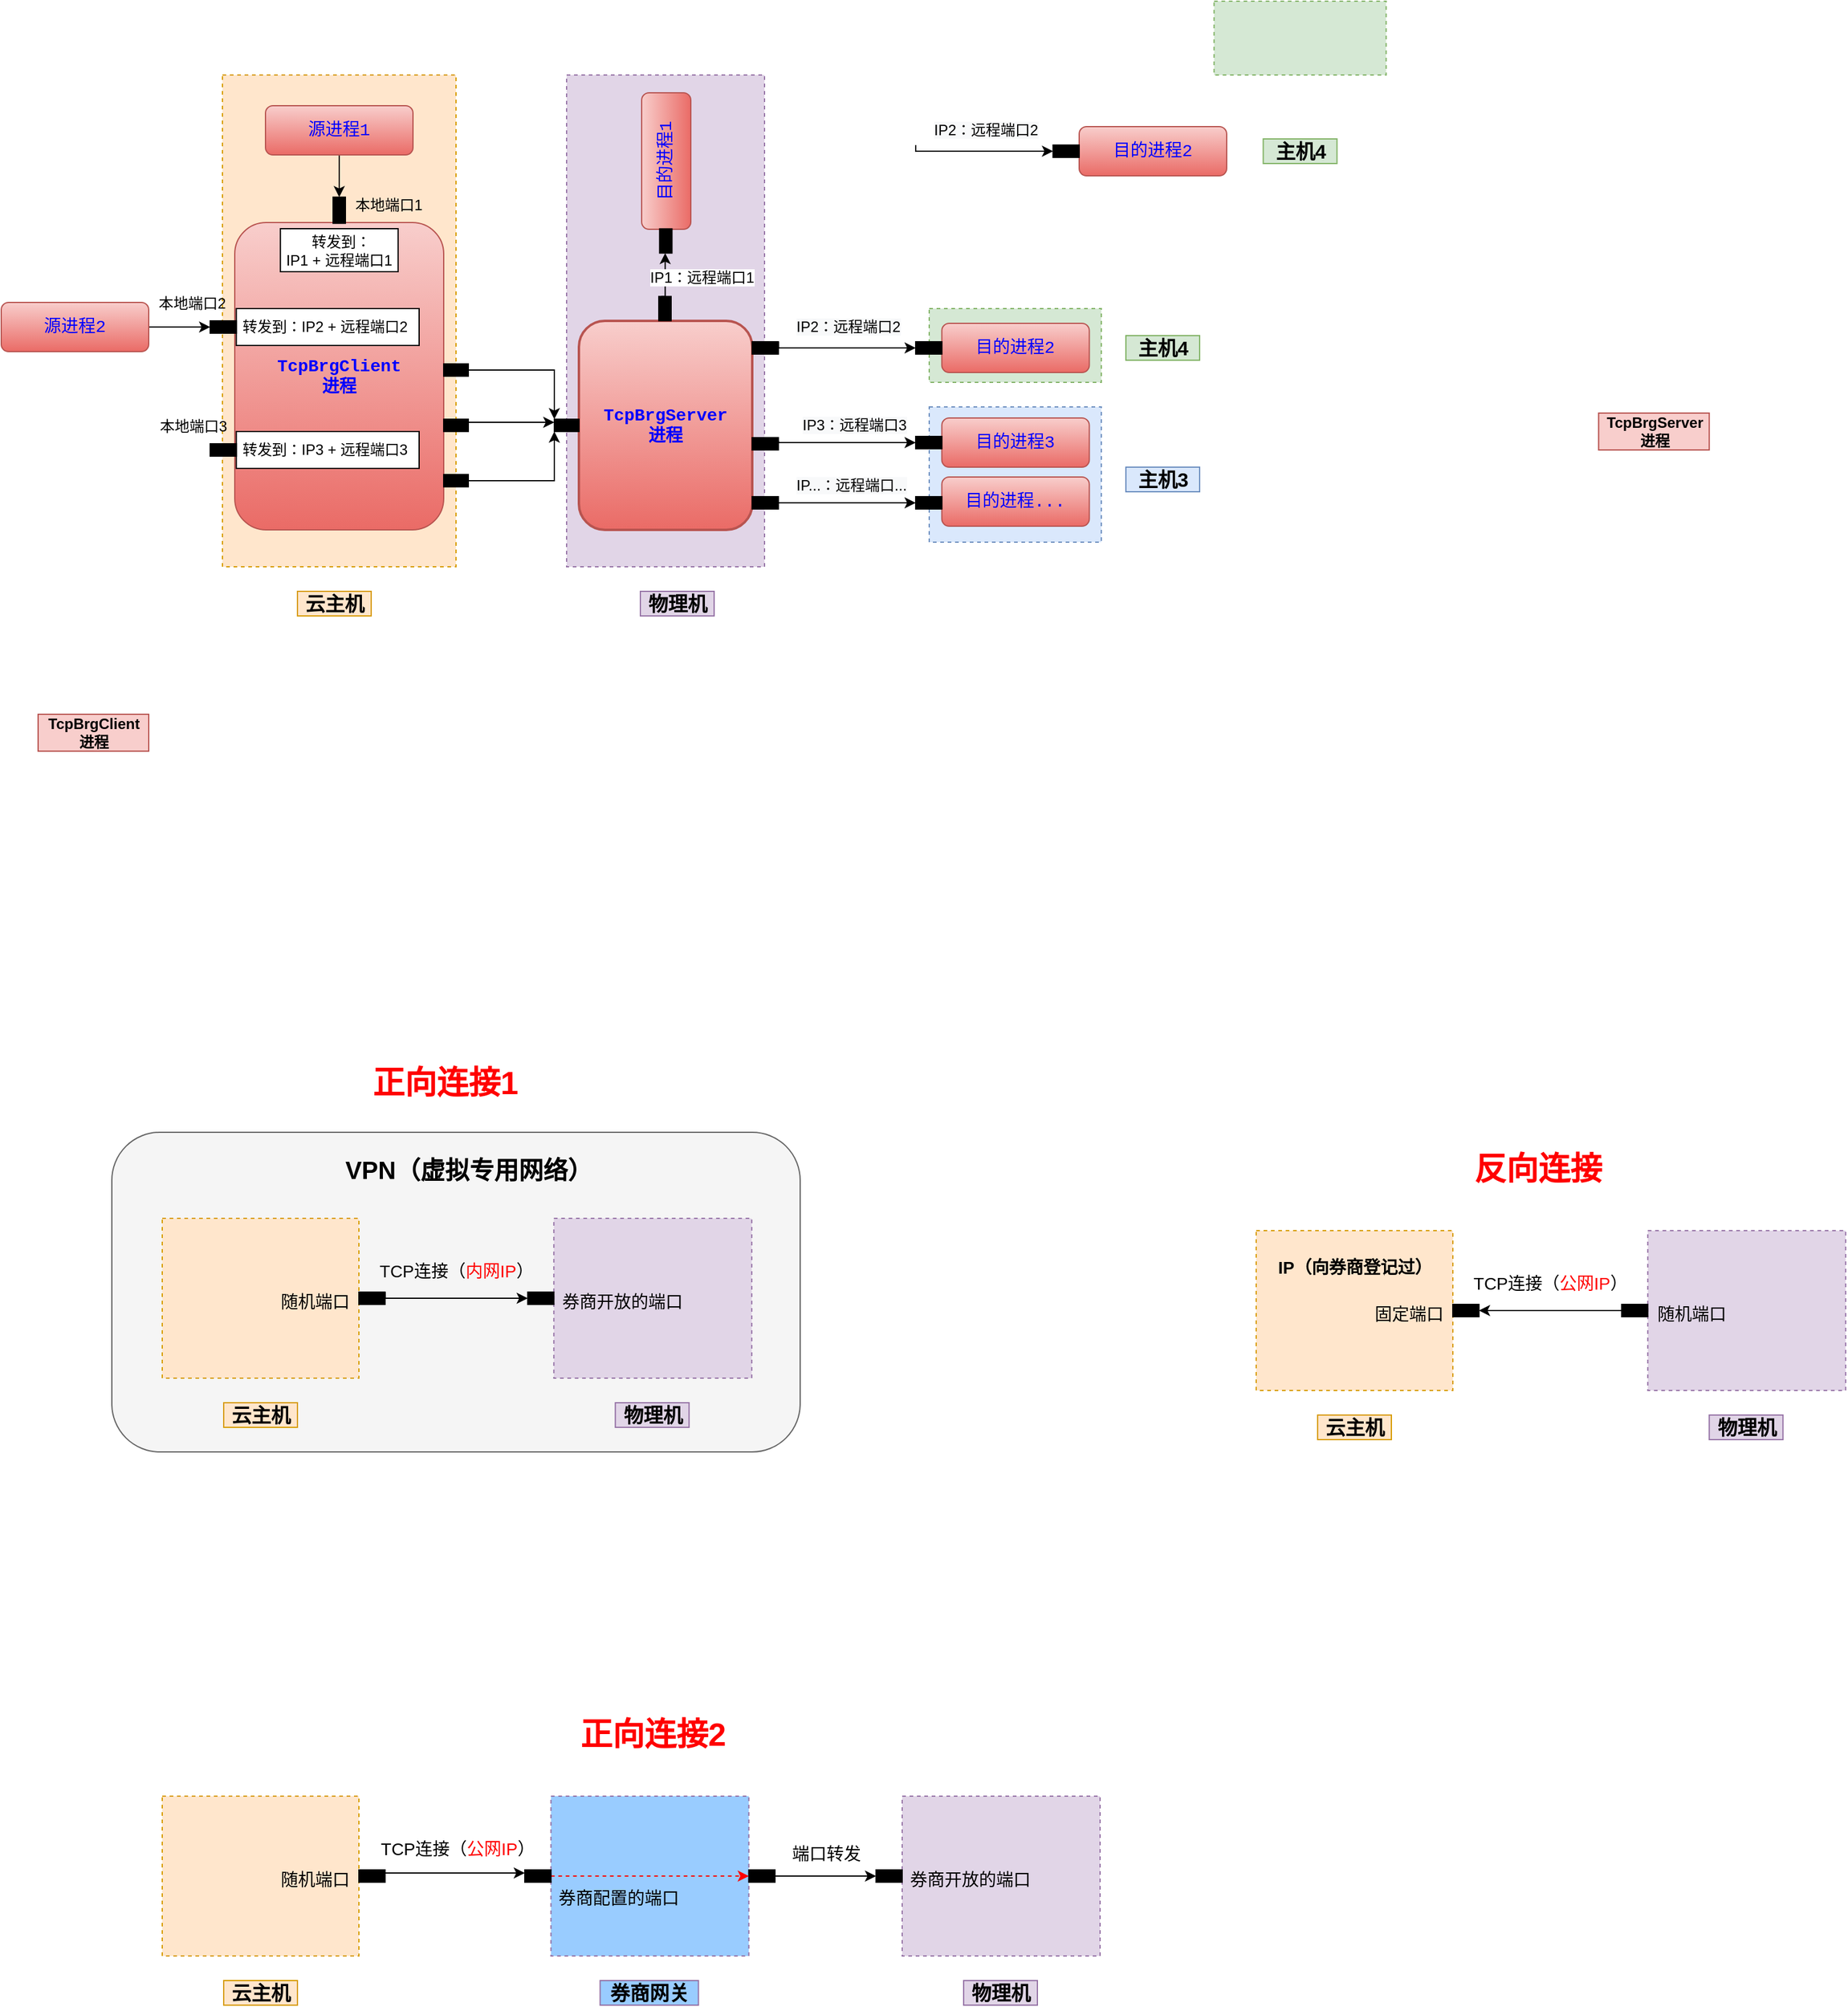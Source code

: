 <mxfile version="17.4.1" type="github">
  <diagram id="ZvBWjjgQ0p8d6c_FjP97" name="Page-1">
    <mxGraphModel dx="2062" dy="1132" grid="1" gridSize="10" guides="1" tooltips="1" connect="1" arrows="1" fold="1" page="1" pageScale="1" pageWidth="100000" pageHeight="200000" math="0" shadow="0">
      <root>
        <mxCell id="0" />
        <mxCell id="1" parent="0" />
        <mxCell id="T0Rulth9kIuPlHk8iEL6-58" value="" style="rounded=1;whiteSpace=wrap;html=1;fillColor=#f5f5f5;fontColor=#333333;strokeColor=#666666;" vertex="1" parent="1">
          <mxGeometry x="300" y="1090" width="560" height="260" as="geometry" />
        </mxCell>
        <mxCell id="Z9xgoCtB_bgihMzi4D6J-79" value="" style="rounded=0;whiteSpace=wrap;html=1;fillColor=#dae8fc;dashed=1;strokeColor=#6c8ebf;" parent="1" vertex="1">
          <mxGeometry x="965" y="500" width="140" height="110" as="geometry" />
        </mxCell>
        <mxCell id="Z9xgoCtB_bgihMzi4D6J-81" value="" style="rounded=0;whiteSpace=wrap;html=1;fillColor=#d5e8d4;dashed=1;strokeColor=#82b366;" parent="1" vertex="1">
          <mxGeometry x="965" y="420" width="140" height="60" as="geometry" />
        </mxCell>
        <mxCell id="Z9xgoCtB_bgihMzi4D6J-59" value="" style="rounded=0;whiteSpace=wrap;html=1;fillColor=#e1d5e7;dashed=1;strokeColor=#9673a6;" parent="1" vertex="1">
          <mxGeometry x="670" y="230" width="161" height="400" as="geometry" />
        </mxCell>
        <mxCell id="Z9xgoCtB_bgihMzi4D6J-57" value="" style="rounded=0;whiteSpace=wrap;html=1;fillColor=#ffe6cc;dashed=1;strokeColor=#d79b00;" parent="1" vertex="1">
          <mxGeometry x="390" y="230" width="190" height="400" as="geometry" />
        </mxCell>
        <mxCell id="Z9xgoCtB_bgihMzi4D6J-1" value="&lt;font face=&quot;Courier New&quot; style=&quot;font-size: 14px&quot; color=&quot;#0000ff&quot;&gt;&lt;span style=&quot;font-weight: 700&quot;&gt;TcpBrgClient&lt;/span&gt;&lt;br style=&quot;font-weight: 700&quot;&gt;&lt;span style=&quot;font-weight: 700&quot;&gt;进程&lt;/span&gt;&lt;/font&gt;" style="rounded=1;whiteSpace=wrap;html=1;fillColor=#f8cecc;gradientColor=#ea6b66;strokeColor=#b85450;" parent="1" vertex="1">
          <mxGeometry x="400" y="350" width="170" height="250" as="geometry" />
        </mxCell>
        <mxCell id="Z9xgoCtB_bgihMzi4D6J-7" value="" style="group" parent="1" vertex="1" connectable="0">
          <mxGeometry x="418.63" y="355" width="114" height="35" as="geometry" />
        </mxCell>
        <mxCell id="Z9xgoCtB_bgihMzi4D6J-2" value="&amp;nbsp;转发到：&lt;br&gt;IP1 + 远程端口1" style="rounded=0;whiteSpace=wrap;html=1;align=center;" parent="Z9xgoCtB_bgihMzi4D6J-7" vertex="1">
          <mxGeometry x="18.5" width="95.75" height="35" as="geometry" />
        </mxCell>
        <mxCell id="Z9xgoCtB_bgihMzi4D6J-8" value="本地端口1" style="text;html=1;resizable=0;autosize=1;align=center;verticalAlign=middle;points=[];fillColor=none;strokeColor=none;rounded=0;" parent="1" vertex="1">
          <mxGeometry x="489.63" y="326" width="70" height="20" as="geometry" />
        </mxCell>
        <mxCell id="Z9xgoCtB_bgihMzi4D6J-10" value="" style="group" parent="1" vertex="1" connectable="0">
          <mxGeometry x="380" y="520" width="170" height="30" as="geometry" />
        </mxCell>
        <mxCell id="Z9xgoCtB_bgihMzi4D6J-11" value="&amp;nbsp;转发到：IP3 + 远程端口3" style="rounded=0;whiteSpace=wrap;html=1;align=left;" parent="Z9xgoCtB_bgihMzi4D6J-10" vertex="1">
          <mxGeometry x="21.25" width="148.75" height="30" as="geometry" />
        </mxCell>
        <mxCell id="Z9xgoCtB_bgihMzi4D6J-12" value="" style="rounded=0;whiteSpace=wrap;html=1;fillColor=#000000;" parent="Z9xgoCtB_bgihMzi4D6J-10" vertex="1">
          <mxGeometry y="10" width="21.25" height="10" as="geometry" />
        </mxCell>
        <mxCell id="Z9xgoCtB_bgihMzi4D6J-13" value="" style="group" parent="1" vertex="1" connectable="0">
          <mxGeometry x="380" y="420" width="170" height="30" as="geometry" />
        </mxCell>
        <mxCell id="Z9xgoCtB_bgihMzi4D6J-14" value="&amp;nbsp;转发到：IP2 + 远程端口2" style="rounded=0;whiteSpace=wrap;html=1;align=left;" parent="Z9xgoCtB_bgihMzi4D6J-13" vertex="1">
          <mxGeometry x="21.25" width="148.75" height="30" as="geometry" />
        </mxCell>
        <mxCell id="Z9xgoCtB_bgihMzi4D6J-15" value="" style="rounded=0;whiteSpace=wrap;html=1;fillColor=#000000;" parent="Z9xgoCtB_bgihMzi4D6J-13" vertex="1">
          <mxGeometry y="10" width="21.25" height="10" as="geometry" />
        </mxCell>
        <mxCell id="Z9xgoCtB_bgihMzi4D6J-20" value="本地端口2" style="text;html=1;resizable=0;autosize=1;align=center;verticalAlign=middle;points=[];fillColor=none;strokeColor=none;rounded=0;" parent="1" vertex="1">
          <mxGeometry x="330" y="406" width="70" height="20" as="geometry" />
        </mxCell>
        <mxCell id="Z9xgoCtB_bgihMzi4D6J-21" value="本地端口3" style="text;html=1;resizable=0;autosize=1;align=center;verticalAlign=middle;points=[];fillColor=none;strokeColor=none;rounded=0;" parent="1" vertex="1">
          <mxGeometry x="331" y="506" width="70" height="20" as="geometry" />
        </mxCell>
        <mxCell id="Z9xgoCtB_bgihMzi4D6J-23" value="&lt;font face=&quot;Courier New&quot; style=&quot;font-size: 14px&quot; color=&quot;#0000ff&quot;&gt;&lt;span style=&quot;font-weight: 700&quot;&gt;TcpBrgServer&lt;/span&gt;&lt;br style=&quot;font-weight: 700&quot;&gt;&lt;span style=&quot;font-weight: 700&quot;&gt;进程&lt;/span&gt;&lt;/font&gt;" style="rounded=1;whiteSpace=wrap;html=1;strokeWidth=2;fillColor=#f8cecc;strokeColor=#b85450;gradientColor=#ea6b66;" parent="1" vertex="1">
          <mxGeometry x="680" y="430" width="141" height="170" as="geometry" />
        </mxCell>
        <mxCell id="Z9xgoCtB_bgihMzi4D6J-31" style="edgeStyle=orthogonalEdgeStyle;rounded=0;orthogonalLoop=1;jettySize=auto;html=1;exitX=1;exitY=0.5;exitDx=0;exitDy=0;entryX=0;entryY=0;entryDx=0;entryDy=0;" parent="1" source="Z9xgoCtB_bgihMzi4D6J-24" target="Z9xgoCtB_bgihMzi4D6J-30" edge="1">
          <mxGeometry relative="1" as="geometry" />
        </mxCell>
        <mxCell id="Z9xgoCtB_bgihMzi4D6J-24" value="" style="rounded=0;whiteSpace=wrap;html=1;fillColor=#000000;" parent="1" vertex="1">
          <mxGeometry x="570" y="465" width="20" height="10" as="geometry" />
        </mxCell>
        <mxCell id="Z9xgoCtB_bgihMzi4D6J-32" style="edgeStyle=orthogonalEdgeStyle;rounded=0;orthogonalLoop=1;jettySize=auto;html=1;exitX=1;exitY=0.25;exitDx=0;exitDy=0;entryX=0;entryY=0.25;entryDx=0;entryDy=0;" parent="1" source="Z9xgoCtB_bgihMzi4D6J-25" target="Z9xgoCtB_bgihMzi4D6J-30" edge="1">
          <mxGeometry relative="1" as="geometry">
            <mxPoint x="740" y="513" as="targetPoint" />
          </mxGeometry>
        </mxCell>
        <mxCell id="Z9xgoCtB_bgihMzi4D6J-25" value="" style="rounded=0;whiteSpace=wrap;html=1;fillColor=#000000;" parent="1" vertex="1">
          <mxGeometry x="570" y="510" width="20" height="10" as="geometry" />
        </mxCell>
        <mxCell id="Z9xgoCtB_bgihMzi4D6J-33" style="edgeStyle=orthogonalEdgeStyle;rounded=0;orthogonalLoop=1;jettySize=auto;html=1;exitX=1;exitY=0.5;exitDx=0;exitDy=0;entryX=0;entryY=1;entryDx=0;entryDy=0;" parent="1" source="Z9xgoCtB_bgihMzi4D6J-26" target="Z9xgoCtB_bgihMzi4D6J-30" edge="1">
          <mxGeometry relative="1" as="geometry">
            <mxPoint x="740" y="515" as="targetPoint" />
          </mxGeometry>
        </mxCell>
        <mxCell id="Z9xgoCtB_bgihMzi4D6J-26" value="" style="rounded=0;whiteSpace=wrap;html=1;fillColor=#000000;" parent="1" vertex="1">
          <mxGeometry x="570" y="555" width="20" height="10" as="geometry" />
        </mxCell>
        <mxCell id="Z9xgoCtB_bgihMzi4D6J-30" value="" style="rounded=0;whiteSpace=wrap;html=1;fillColor=#000000;" parent="1" vertex="1">
          <mxGeometry x="660" y="510" width="20" height="10" as="geometry" />
        </mxCell>
        <mxCell id="T0Rulth9kIuPlHk8iEL6-112" style="edgeStyle=orthogonalEdgeStyle;rounded=0;orthogonalLoop=1;jettySize=auto;html=1;exitX=1;exitY=0.5;exitDx=0;exitDy=0;entryX=0;entryY=0.5;entryDx=0;entryDy=0;fontFamily=Courier New;fontSize=14;fontColor=#0000FF;strokeColor=#000000;" edge="1" parent="1" source="Z9xgoCtB_bgihMzi4D6J-50" target="Z9xgoCtB_bgihMzi4D6J-49">
          <mxGeometry relative="1" as="geometry" />
        </mxCell>
        <mxCell id="Z9xgoCtB_bgihMzi4D6J-50" value="" style="rounded=0;whiteSpace=wrap;html=1;fillColor=#000000;" parent="1" vertex="1">
          <mxGeometry x="821" y="573" width="21.25" height="10" as="geometry" />
        </mxCell>
        <mxCell id="Z9xgoCtB_bgihMzi4D6J-54" value="TcpBrgClient&lt;br&gt;进程" style="text;html=1;align=center;verticalAlign=middle;resizable=0;points=[];autosize=1;strokeColor=#b85450;fillColor=#f8cecc;fontStyle=1" parent="1" vertex="1">
          <mxGeometry x="240" y="750" width="90" height="30" as="geometry" />
        </mxCell>
        <mxCell id="Z9xgoCtB_bgihMzi4D6J-55" value="TcpBrgServer&lt;br&gt;进程" style="text;html=1;align=center;verticalAlign=middle;resizable=0;points=[];autosize=1;strokeColor=#b85450;fillColor=#f8cecc;fontStyle=1" parent="1" vertex="1">
          <mxGeometry x="1509.62" y="505" width="90" height="30" as="geometry" />
        </mxCell>
        <mxCell id="Z9xgoCtB_bgihMzi4D6J-58" value="&lt;font style=&quot;font-size: 16px&quot;&gt;云主机&lt;/font&gt;" style="text;html=1;align=center;verticalAlign=middle;resizable=0;points=[];autosize=1;strokeColor=#d79b00;fillColor=#ffe6cc;fontStyle=1" parent="1" vertex="1">
          <mxGeometry x="451" y="650" width="60" height="20" as="geometry" />
        </mxCell>
        <mxCell id="Z9xgoCtB_bgihMzi4D6J-61" value="&lt;font style=&quot;font-size: 16px&quot;&gt;物理机&lt;/font&gt;" style="text;html=1;align=center;verticalAlign=middle;resizable=0;points=[];autosize=1;strokeColor=#9673a6;fillColor=#e1d5e7;fontStyle=1" parent="1" vertex="1">
          <mxGeometry x="730" y="650" width="60" height="20" as="geometry" />
        </mxCell>
        <mxCell id="Z9xgoCtB_bgihMzi4D6J-74" style="edgeStyle=orthogonalEdgeStyle;rounded=0;orthogonalLoop=1;jettySize=auto;html=1;exitX=1;exitY=0.5;exitDx=0;exitDy=0;entryX=0;entryY=0.75;entryDx=0;entryDy=0;fontSize=16;" parent="1" edge="1">
          <mxGeometry relative="1" as="geometry">
            <mxPoint x="747.006" y="410.175" as="sourcePoint" />
            <mxPoint x="750.186" y="374.825" as="targetPoint" />
          </mxGeometry>
        </mxCell>
        <mxCell id="Z9xgoCtB_bgihMzi4D6J-73" value="" style="rounded=0;whiteSpace=wrap;html=1;fillColor=#000000;rotation=-90;" parent="1" vertex="1">
          <mxGeometry x="740.181" y="415" width="19.651" height="10" as="geometry" />
        </mxCell>
        <mxCell id="Z9xgoCtB_bgihMzi4D6J-78" style="edgeStyle=orthogonalEdgeStyle;rounded=0;orthogonalLoop=1;jettySize=auto;html=1;exitX=1;exitY=0.25;exitDx=0;exitDy=0;entryX=0;entryY=0.5;entryDx=0;entryDy=0;fontSize=16;" parent="1" source="Z9xgoCtB_bgihMzi4D6J-75" target="Z9xgoCtB_bgihMzi4D6J-46" edge="1">
          <mxGeometry relative="1" as="geometry">
            <Array as="points">
              <mxPoint x="842" y="529" />
            </Array>
          </mxGeometry>
        </mxCell>
        <mxCell id="Z9xgoCtB_bgihMzi4D6J-75" value="" style="rounded=0;whiteSpace=wrap;html=1;fillColor=#000000;" parent="1" vertex="1">
          <mxGeometry x="821" y="525" width="21.25" height="10" as="geometry" />
        </mxCell>
        <mxCell id="Z9xgoCtB_bgihMzi4D6J-77" style="edgeStyle=orthogonalEdgeStyle;rounded=0;orthogonalLoop=1;jettySize=auto;html=1;exitX=1;exitY=0;exitDx=0;exitDy=0;entryX=0;entryY=0.5;entryDx=0;entryDy=0;fontSize=16;" parent="1" source="Z9xgoCtB_bgihMzi4D6J-76" target="Z9xgoCtB_bgihMzi4D6J-43" edge="1">
          <mxGeometry relative="1" as="geometry">
            <Array as="points">
              <mxPoint x="842" y="452" />
            </Array>
          </mxGeometry>
        </mxCell>
        <mxCell id="Z9xgoCtB_bgihMzi4D6J-76" value="" style="rounded=0;whiteSpace=wrap;html=1;fillColor=#000000;" parent="1" vertex="1">
          <mxGeometry x="821" y="447" width="21.25" height="10" as="geometry" />
        </mxCell>
        <mxCell id="Z9xgoCtB_bgihMzi4D6J-80" value="&lt;font style=&quot;font-size: 16px&quot;&gt;主机3&lt;/font&gt;" style="text;html=1;align=center;verticalAlign=middle;resizable=0;points=[];autosize=1;strokeColor=#6c8ebf;fillColor=#dae8fc;fontStyle=1" parent="1" vertex="1">
          <mxGeometry x="1125" y="549" width="60" height="20" as="geometry" />
        </mxCell>
        <mxCell id="Z9xgoCtB_bgihMzi4D6J-82" value="&lt;font style=&quot;font-size: 16px&quot;&gt;主机4&lt;/font&gt;" style="text;html=1;align=center;verticalAlign=middle;resizable=0;points=[];autosize=1;strokeColor=#82b366;fillColor=#d5e8d4;fontStyle=1;" parent="1" vertex="1">
          <mxGeometry x="1125" y="442" width="60" height="20" as="geometry" />
        </mxCell>
        <mxCell id="T0Rulth9kIuPlHk8iEL6-3" value="" style="rounded=0;whiteSpace=wrap;html=1;fillColor=#e1d5e7;dashed=1;strokeColor=#9673a6;" vertex="1" parent="1">
          <mxGeometry x="659.62" y="1160" width="161" height="130" as="geometry" />
        </mxCell>
        <mxCell id="T0Rulth9kIuPlHk8iEL6-4" value="" style="rounded=0;whiteSpace=wrap;html=1;fillColor=#ffe6cc;dashed=1;strokeColor=#d79b00;" vertex="1" parent="1">
          <mxGeometry x="341" y="1160" width="160" height="130" as="geometry" />
        </mxCell>
        <mxCell id="T0Rulth9kIuPlHk8iEL6-47" value="&lt;span style=&quot;font-size: 16px&quot;&gt;云主机&lt;/span&gt;" style="text;html=1;align=center;verticalAlign=middle;resizable=0;points=[];autosize=1;strokeColor=#d79b00;fillColor=#ffe6cc;fontStyle=1" vertex="1" parent="1">
          <mxGeometry x="391" y="1310" width="60" height="20" as="geometry" />
        </mxCell>
        <mxCell id="T0Rulth9kIuPlHk8iEL6-48" value="&lt;font style=&quot;font-size: 16px&quot;&gt;物理机&lt;/font&gt;" style="text;html=1;align=center;verticalAlign=middle;resizable=0;points=[];autosize=1;strokeColor=#9673a6;fillColor=#e1d5e7;fontStyle=1" vertex="1" parent="1">
          <mxGeometry x="709.62" y="1310" width="60" height="20" as="geometry" />
        </mxCell>
        <mxCell id="T0Rulth9kIuPlHk8iEL6-59" value="&lt;b&gt;&lt;font style=&quot;font-size: 20px&quot;&gt;VPN（虚拟专用网络）&lt;/font&gt;&lt;/b&gt;" style="text;html=1;resizable=0;autosize=1;align=center;verticalAlign=middle;points=[];fillColor=none;strokeColor=none;rounded=0;" vertex="1" parent="1">
          <mxGeometry x="480" y="1110" width="220" height="20" as="geometry" />
        </mxCell>
        <mxCell id="T0Rulth9kIuPlHk8iEL6-60" value="" style="rounded=0;whiteSpace=wrap;html=1;fillColor=#000000;" vertex="1" parent="1">
          <mxGeometry x="638.37" y="1220" width="21.25" height="10" as="geometry" />
        </mxCell>
        <mxCell id="T0Rulth9kIuPlHk8iEL6-61" style="edgeStyle=orthogonalEdgeStyle;rounded=0;orthogonalLoop=1;jettySize=auto;html=1;exitX=1;exitY=0;exitDx=0;exitDy=0;entryX=0;entryY=0.5;entryDx=0;entryDy=0;fontSize=16;" edge="1" parent="1" source="T0Rulth9kIuPlHk8iEL6-62" target="T0Rulth9kIuPlHk8iEL6-60">
          <mxGeometry relative="1" as="geometry">
            <Array as="points">
              <mxPoint x="522" y="1225" />
            </Array>
          </mxGeometry>
        </mxCell>
        <mxCell id="T0Rulth9kIuPlHk8iEL6-62" value="" style="rounded=0;whiteSpace=wrap;html=1;fillColor=#000000;" vertex="1" parent="1">
          <mxGeometry x="501" y="1220" width="21.25" height="10" as="geometry" />
        </mxCell>
        <mxCell id="T0Rulth9kIuPlHk8iEL6-63" value="&lt;font style=&quot;font-size: 14px&quot;&gt;TCP连接（&lt;font color=&quot;#ff0000&quot;&gt;内网IP&lt;/font&gt;）&lt;br&gt;&lt;/font&gt;" style="text;html=1;resizable=0;autosize=1;align=center;verticalAlign=middle;points=[];fillColor=none;strokeColor=none;rounded=0;fontSize=24;imageWidth=26;imageAspect=0;" vertex="1" parent="1">
          <mxGeometry x="510" y="1180" width="140" height="40" as="geometry" />
        </mxCell>
        <mxCell id="T0Rulth9kIuPlHk8iEL6-64" value="&lt;font style=&quot;font-size: 14px&quot;&gt;券商开放的端口&lt;/font&gt;" style="text;html=1;resizable=0;autosize=1;align=center;verticalAlign=middle;points=[];fillColor=none;strokeColor=none;rounded=0;fontSize=24;" vertex="1" parent="1">
          <mxGeometry x="659.62" y="1205" width="110" height="40" as="geometry" />
        </mxCell>
        <mxCell id="T0Rulth9kIuPlHk8iEL6-65" value="&lt;font style=&quot;font-size: 14px&quot;&gt;随机端口&lt;/font&gt;" style="text;html=1;resizable=0;autosize=1;align=center;verticalAlign=middle;points=[];fillColor=none;strokeColor=none;rounded=0;fontSize=24;" vertex="1" parent="1">
          <mxGeometry x="430" y="1205" width="70" height="40" as="geometry" />
        </mxCell>
        <mxCell id="T0Rulth9kIuPlHk8iEL6-66" value="&lt;b&gt;&lt;font style=&quot;font-size: 26px&quot;&gt;正向连接1&lt;/font&gt;&lt;/b&gt;" style="text;html=1;resizable=0;autosize=1;align=center;verticalAlign=middle;points=[];fillColor=none;strokeColor=none;rounded=0;fontColor=#FF0000;" vertex="1" parent="1">
          <mxGeometry x="506" y="1040" width="130" height="20" as="geometry" />
        </mxCell>
        <mxCell id="T0Rulth9kIuPlHk8iEL6-69" value="" style="rounded=0;whiteSpace=wrap;html=1;fillColor=#e1d5e7;dashed=1;strokeColor=#9673a6;" vertex="1" parent="1">
          <mxGeometry x="1549.62" y="1170" width="161" height="130" as="geometry" />
        </mxCell>
        <mxCell id="T0Rulth9kIuPlHk8iEL6-70" value="" style="rounded=0;whiteSpace=wrap;html=1;fillColor=#ffe6cc;dashed=1;strokeColor=#d79b00;" vertex="1" parent="1">
          <mxGeometry x="1231" y="1170" width="160" height="130" as="geometry" />
        </mxCell>
        <mxCell id="T0Rulth9kIuPlHk8iEL6-71" value="&lt;span style=&quot;font-size: 16px&quot;&gt;云主机&lt;/span&gt;" style="text;html=1;align=center;verticalAlign=middle;resizable=0;points=[];autosize=1;strokeColor=#d79b00;fillColor=#ffe6cc;fontStyle=1" vertex="1" parent="1">
          <mxGeometry x="1281" y="1320" width="60" height="20" as="geometry" />
        </mxCell>
        <mxCell id="T0Rulth9kIuPlHk8iEL6-72" value="&lt;font style=&quot;font-size: 16px&quot;&gt;物理机&lt;/font&gt;" style="text;html=1;align=center;verticalAlign=middle;resizable=0;points=[];autosize=1;strokeColor=#9673a6;fillColor=#e1d5e7;fontStyle=1" vertex="1" parent="1">
          <mxGeometry x="1599.62" y="1320" width="60" height="20" as="geometry" />
        </mxCell>
        <mxCell id="T0Rulth9kIuPlHk8iEL6-81" style="edgeStyle=orthogonalEdgeStyle;rounded=0;orthogonalLoop=1;jettySize=auto;html=1;entryX=1;entryY=0.5;entryDx=0;entryDy=0;fontSize=14;fontColor=#FF0000;" edge="1" parent="1" source="T0Rulth9kIuPlHk8iEL6-74" target="T0Rulth9kIuPlHk8iEL6-76">
          <mxGeometry relative="1" as="geometry" />
        </mxCell>
        <mxCell id="T0Rulth9kIuPlHk8iEL6-74" value="" style="rounded=0;whiteSpace=wrap;html=1;fillColor=#000000;" vertex="1" parent="1">
          <mxGeometry x="1528.37" y="1230" width="21.25" height="10" as="geometry" />
        </mxCell>
        <mxCell id="T0Rulth9kIuPlHk8iEL6-76" value="" style="rounded=0;whiteSpace=wrap;html=1;fillColor=#000000;" vertex="1" parent="1">
          <mxGeometry x="1391" y="1230" width="21.25" height="10" as="geometry" />
        </mxCell>
        <mxCell id="T0Rulth9kIuPlHk8iEL6-77" value="&lt;font style=&quot;font-size: 14px&quot;&gt;TCP连接（&lt;font color=&quot;#ff0000&quot;&gt;公网IP&lt;/font&gt;）&lt;br&gt;&lt;/font&gt;" style="text;html=1;resizable=0;autosize=1;align=center;verticalAlign=middle;points=[];fillColor=none;strokeColor=none;rounded=0;fontSize=24;imageWidth=26;imageAspect=0;" vertex="1" parent="1">
          <mxGeometry x="1400" y="1190" width="140" height="40" as="geometry" />
        </mxCell>
        <mxCell id="T0Rulth9kIuPlHk8iEL6-78" value="&lt;font style=&quot;font-size: 14px&quot;&gt;随机端口&lt;/font&gt;" style="text;html=1;resizable=0;autosize=1;align=center;verticalAlign=middle;points=[];fillColor=none;strokeColor=none;rounded=0;fontSize=24;" vertex="1" parent="1">
          <mxGeometry x="1549.62" y="1215" width="70" height="40" as="geometry" />
        </mxCell>
        <mxCell id="T0Rulth9kIuPlHk8iEL6-79" value="&lt;font style=&quot;font-size: 14px&quot;&gt;固定端口&lt;/font&gt;" style="text;html=1;resizable=0;autosize=1;align=center;verticalAlign=middle;points=[];fillColor=none;strokeColor=none;rounded=0;fontSize=24;" vertex="1" parent="1">
          <mxGeometry x="1320" y="1215" width="70" height="40" as="geometry" />
        </mxCell>
        <mxCell id="T0Rulth9kIuPlHk8iEL6-80" value="&lt;b&gt;&lt;font style=&quot;font-size: 26px&quot;&gt;反向连接&lt;/font&gt;&lt;/b&gt;" style="text;html=1;resizable=0;autosize=1;align=center;verticalAlign=middle;points=[];fillColor=none;strokeColor=none;rounded=0;fontColor=#FF0000;" vertex="1" parent="1">
          <mxGeometry x="1400" y="1110" width="120" height="20" as="geometry" />
        </mxCell>
        <mxCell id="T0Rulth9kIuPlHk8iEL6-82" value="&lt;span&gt;&lt;font style=&quot;font-size: 14px&quot;&gt;&lt;b&gt;IP（向券商登记过）&lt;/b&gt;&lt;/font&gt;&lt;/span&gt;" style="text;html=1;resizable=0;autosize=1;align=center;verticalAlign=middle;points=[];fillColor=none;strokeColor=none;rounded=0;fontStyle=0" vertex="1" parent="1">
          <mxGeometry x="1241" y="1190" width="140" height="20" as="geometry" />
        </mxCell>
        <mxCell id="T0Rulth9kIuPlHk8iEL6-84" value="" style="rounded=0;whiteSpace=wrap;html=1;fillColor=#e1d5e7;dashed=1;strokeColor=#9673a6;" vertex="1" parent="1">
          <mxGeometry x="943.0" y="1630" width="161" height="130" as="geometry" />
        </mxCell>
        <mxCell id="T0Rulth9kIuPlHk8iEL6-85" value="" style="rounded=0;whiteSpace=wrap;html=1;fillColor=#ffe6cc;dashed=1;strokeColor=#d79b00;" vertex="1" parent="1">
          <mxGeometry x="341" y="1630" width="160" height="130" as="geometry" />
        </mxCell>
        <mxCell id="T0Rulth9kIuPlHk8iEL6-86" value="&lt;span style=&quot;font-size: 16px&quot;&gt;云主机&lt;/span&gt;" style="text;html=1;align=center;verticalAlign=middle;resizable=0;points=[];autosize=1;strokeColor=#d79b00;fillColor=#ffe6cc;fontStyle=1" vertex="1" parent="1">
          <mxGeometry x="391" y="1780" width="60" height="20" as="geometry" />
        </mxCell>
        <mxCell id="T0Rulth9kIuPlHk8iEL6-87" value="&lt;font style=&quot;font-size: 16px&quot;&gt;物理机&lt;/font&gt;" style="text;html=1;align=center;verticalAlign=middle;resizable=0;points=[];autosize=1;strokeColor=#9673a6;fillColor=#e1d5e7;fontStyle=1" vertex="1" parent="1">
          <mxGeometry x="993.0" y="1780" width="60" height="20" as="geometry" />
        </mxCell>
        <mxCell id="T0Rulth9kIuPlHk8iEL6-89" value="" style="rounded=0;whiteSpace=wrap;html=1;fillColor=#000000;" vertex="1" parent="1">
          <mxGeometry x="921.75" y="1690" width="21.25" height="10" as="geometry" />
        </mxCell>
        <mxCell id="T0Rulth9kIuPlHk8iEL6-100" style="edgeStyle=orthogonalEdgeStyle;rounded=0;orthogonalLoop=1;jettySize=auto;html=1;exitX=1;exitY=0.25;exitDx=0;exitDy=0;entryX=0;entryY=0.25;entryDx=0;entryDy=0;fontSize=14;fontColor=#FF0000;" edge="1" parent="1" source="T0Rulth9kIuPlHk8iEL6-91" target="T0Rulth9kIuPlHk8iEL6-98">
          <mxGeometry relative="1" as="geometry" />
        </mxCell>
        <mxCell id="T0Rulth9kIuPlHk8iEL6-91" value="" style="rounded=0;whiteSpace=wrap;html=1;fillColor=#000000;" vertex="1" parent="1">
          <mxGeometry x="501" y="1690" width="21.25" height="10" as="geometry" />
        </mxCell>
        <mxCell id="T0Rulth9kIuPlHk8iEL6-92" value="&lt;font style=&quot;font-size: 14px&quot;&gt;TCP连接（&lt;font color=&quot;#ff0000&quot;&gt;公网IP&lt;/font&gt;）&lt;br&gt;&lt;/font&gt;" style="text;html=1;resizable=0;autosize=1;align=center;verticalAlign=middle;points=[];fillColor=none;strokeColor=none;rounded=0;fontSize=24;imageWidth=26;imageAspect=0;" vertex="1" parent="1">
          <mxGeometry x="511" y="1650" width="140" height="40" as="geometry" />
        </mxCell>
        <mxCell id="T0Rulth9kIuPlHk8iEL6-93" value="&lt;font style=&quot;font-size: 14px&quot;&gt;券商开放的端口&lt;/font&gt;" style="text;html=1;resizable=0;autosize=1;align=center;verticalAlign=middle;points=[];fillColor=none;strokeColor=none;rounded=0;fontSize=24;" vertex="1" parent="1">
          <mxGeometry x="943" y="1675" width="110" height="40" as="geometry" />
        </mxCell>
        <mxCell id="T0Rulth9kIuPlHk8iEL6-94" value="&lt;font style=&quot;font-size: 14px&quot;&gt;随机端口&lt;/font&gt;" style="text;html=1;resizable=0;autosize=1;align=center;verticalAlign=middle;points=[];fillColor=none;strokeColor=none;rounded=0;fontSize=24;" vertex="1" parent="1">
          <mxGeometry x="430" y="1675" width="70" height="40" as="geometry" />
        </mxCell>
        <mxCell id="T0Rulth9kIuPlHk8iEL6-95" value="&lt;b&gt;&lt;font style=&quot;font-size: 26px&quot;&gt;正向连接2&lt;/font&gt;&lt;/b&gt;" style="text;html=1;resizable=0;autosize=1;align=center;verticalAlign=middle;points=[];fillColor=none;strokeColor=none;rounded=0;fontColor=#FF0000;" vertex="1" parent="1">
          <mxGeometry x="675.12" y="1570" width="130" height="20" as="geometry" />
        </mxCell>
        <mxCell id="T0Rulth9kIuPlHk8iEL6-96" value="" style="rounded=0;whiteSpace=wrap;html=1;fillColor=#99CCFF;dashed=1;strokeColor=#9673a6;" vertex="1" parent="1">
          <mxGeometry x="657.25" y="1630" width="161" height="130" as="geometry" />
        </mxCell>
        <mxCell id="T0Rulth9kIuPlHk8iEL6-97" value="&lt;font style=&quot;font-size: 16px&quot;&gt;券商网关&lt;/font&gt;" style="text;html=1;align=center;verticalAlign=middle;resizable=0;points=[];autosize=1;strokeColor=#9673a6;fillColor=#99CCFF;fontStyle=1" vertex="1" parent="1">
          <mxGeometry x="697.25" y="1780" width="80" height="20" as="geometry" />
        </mxCell>
        <mxCell id="T0Rulth9kIuPlHk8iEL6-104" style="edgeStyle=orthogonalEdgeStyle;rounded=0;orthogonalLoop=1;jettySize=auto;html=1;exitX=1;exitY=0.5;exitDx=0;exitDy=0;entryX=1;entryY=0.5;entryDx=0;entryDy=0;fontSize=14;fontColor=#9999FF;dashed=1;strokeColor=#FF0000;" edge="1" parent="1" source="T0Rulth9kIuPlHk8iEL6-98" target="T0Rulth9kIuPlHk8iEL6-96">
          <mxGeometry relative="1" as="geometry">
            <Array as="points">
              <mxPoint x="750" y="1695" />
              <mxPoint x="750" y="1695" />
            </Array>
          </mxGeometry>
        </mxCell>
        <mxCell id="T0Rulth9kIuPlHk8iEL6-98" value="" style="rounded=0;whiteSpace=wrap;html=1;fillColor=#000000;" vertex="1" parent="1">
          <mxGeometry x="636" y="1690" width="21.25" height="10" as="geometry" />
        </mxCell>
        <mxCell id="T0Rulth9kIuPlHk8iEL6-99" value="&lt;font style=&quot;font-size: 14px&quot;&gt;券商配置的端口&lt;/font&gt;" style="text;html=1;resizable=0;autosize=1;align=center;verticalAlign=middle;points=[];fillColor=none;strokeColor=none;rounded=0;fontSize=24;" vertex="1" parent="1">
          <mxGeometry x="657.25" y="1690" width="110" height="40" as="geometry" />
        </mxCell>
        <mxCell id="T0Rulth9kIuPlHk8iEL6-102" style="edgeStyle=orthogonalEdgeStyle;rounded=0;orthogonalLoop=1;jettySize=auto;html=1;exitX=1;exitY=0.5;exitDx=0;exitDy=0;entryX=0;entryY=0.5;entryDx=0;entryDy=0;fontSize=14;fontColor=#9999FF;" edge="1" parent="1" source="T0Rulth9kIuPlHk8iEL6-101" target="T0Rulth9kIuPlHk8iEL6-89">
          <mxGeometry relative="1" as="geometry" />
        </mxCell>
        <mxCell id="T0Rulth9kIuPlHk8iEL6-101" value="" style="rounded=0;whiteSpace=wrap;html=1;fillColor=#000000;" vertex="1" parent="1">
          <mxGeometry x="818.25" y="1690" width="21.25" height="10" as="geometry" />
        </mxCell>
        <mxCell id="T0Rulth9kIuPlHk8iEL6-103" value="&lt;font style=&quot;font-size: 14px&quot;&gt;端口转发&lt;br&gt;&lt;/font&gt;" style="text;html=1;resizable=0;autosize=1;align=center;verticalAlign=middle;points=[];fillColor=none;strokeColor=none;rounded=0;fontSize=24;imageWidth=26;imageAspect=0;" vertex="1" parent="1">
          <mxGeometry x="846" y="1654" width="70" height="40" as="geometry" />
        </mxCell>
        <mxCell id="T0Rulth9kIuPlHk8iEL6-106" value="&lt;span style=&quot;color: rgb(0 , 0 , 0) ; font-family: &amp;#34;helvetica&amp;#34; ; font-size: 12px ; font-style: normal ; font-weight: 400 ; letter-spacing: normal ; text-align: center ; text-indent: 0px ; text-transform: none ; word-spacing: 0px ; background-color: rgb(248 , 249 , 250) ; display: inline ; float: none&quot;&gt;IP2：远程端口2&lt;/span&gt;" style="text;whiteSpace=wrap;html=1;fontSize=14;fontFamily=Courier New;fontColor=#0000FF;" vertex="1" parent="1">
          <mxGeometry x="855" y="420" width="110" height="30" as="geometry" />
        </mxCell>
        <mxCell id="T0Rulth9kIuPlHk8iEL6-107" value="&lt;span style=&quot;color: rgb(0 , 0 , 0) ; font-family: &amp;#34;helvetica&amp;#34; ; font-size: 12px ; font-style: normal ; font-weight: 400 ; letter-spacing: normal ; text-align: center ; text-indent: 0px ; text-transform: none ; word-spacing: 0px ; background-color: rgb(248 , 249 , 250) ; display: inline ; float: none&quot;&gt;IP3：远程端口3&lt;/span&gt;" style="text;whiteSpace=wrap;html=1;fontSize=14;fontFamily=Courier New;fontColor=#0000FF;" vertex="1" parent="1">
          <mxGeometry x="860.25" y="500" width="110" height="30" as="geometry" />
        </mxCell>
        <mxCell id="T0Rulth9kIuPlHk8iEL6-109" value="&lt;span style=&quot;color: rgb(0 , 0 , 0) ; font-family: &amp;#34;helvetica&amp;#34; ; font-size: 12px ; font-style: normal ; font-weight: 400 ; letter-spacing: normal ; text-align: center ; text-indent: 0px ; text-transform: none ; word-spacing: 0px ; background-color: rgb(255 , 255 , 255) ; display: inline ; float: none&quot;&gt;IP1：远程端口1&lt;/span&gt;" style="text;whiteSpace=wrap;html=1;fontSize=14;fontFamily=Courier New;fontColor=#0000FF;" vertex="1" parent="1">
          <mxGeometry x="736" y="380" width="110" height="30" as="geometry" />
        </mxCell>
        <mxCell id="Z9xgoCtB_bgihMzi4D6J-42" value="&lt;span&gt;&lt;font face=&quot;Courier New&quot; style=&quot;font-size: 14px&quot; color=&quot;#0000ff&quot;&gt;目的进程2&lt;/font&gt;&lt;/span&gt;" style="rounded=1;whiteSpace=wrap;html=1;fillColor=#f8cecc;gradientColor=#ea6b66;strokeColor=#b85450;" parent="1" vertex="1">
          <mxGeometry x="975.25" y="432" width="120" height="40" as="geometry" />
        </mxCell>
        <mxCell id="Z9xgoCtB_bgihMzi4D6J-43" value="" style="rounded=0;whiteSpace=wrap;html=1;fillColor=#000000;" parent="1" vertex="1">
          <mxGeometry x="954" y="447" width="21.25" height="10" as="geometry" />
        </mxCell>
        <mxCell id="Z9xgoCtB_bgihMzi4D6J-48" value="&lt;span&gt;&lt;font style=&quot;font-size: 14px&quot; face=&quot;Courier New&quot; color=&quot;#0000ff&quot;&gt;目的进程...&lt;/font&gt;&lt;br&gt;&lt;/span&gt;" style="rounded=1;whiteSpace=wrap;html=1;fillColor=#f8cecc;gradientColor=#ea6b66;strokeColor=#b85450;" parent="1" vertex="1">
          <mxGeometry x="975.25" y="557" width="120" height="40" as="geometry" />
        </mxCell>
        <mxCell id="Z9xgoCtB_bgihMzi4D6J-49" value="" style="rounded=0;whiteSpace=wrap;html=1;fillColor=#000000;" parent="1" vertex="1">
          <mxGeometry x="954" y="573" width="21.25" height="10" as="geometry" />
        </mxCell>
        <mxCell id="Z9xgoCtB_bgihMzi4D6J-45" value="&lt;span&gt;&lt;font face=&quot;Courier New&quot; style=&quot;font-size: 14px&quot; color=&quot;#0000ff&quot;&gt;目的进程3&lt;/font&gt;&lt;/span&gt;" style="rounded=1;whiteSpace=wrap;html=1;fillColor=#f8cecc;gradientColor=#ea6b66;strokeColor=#b85450;" parent="1" vertex="1">
          <mxGeometry x="975.25" y="509" width="120" height="40" as="geometry" />
        </mxCell>
        <mxCell id="Z9xgoCtB_bgihMzi4D6J-46" value="" style="rounded=0;whiteSpace=wrap;html=1;fillColor=#000000;" parent="1" vertex="1">
          <mxGeometry x="954" y="524" width="21.25" height="10" as="geometry" />
        </mxCell>
        <mxCell id="Z9xgoCtB_bgihMzi4D6J-37" value="&lt;span&gt;&lt;font face=&quot;Courier New&quot; style=&quot;font-size: 14px&quot; color=&quot;#0000ff&quot;&gt;目的进程1&lt;/font&gt;&lt;/span&gt;" style="rounded=1;whiteSpace=wrap;html=1;fillColor=#f8cecc;rotation=-90;gradientColor=#ea6b66;strokeColor=#b85450;" parent="1" vertex="1">
          <mxGeometry x="695.548" y="280" width="110.969" height="40" as="geometry" />
        </mxCell>
        <mxCell id="Z9xgoCtB_bgihMzi4D6J-38" value="" style="rounded=0;whiteSpace=wrap;html=1;fillColor=#000000;rotation=-90;" parent="1" vertex="1">
          <mxGeometry x="740.861" y="360" width="19.651" height="10" as="geometry" />
        </mxCell>
        <mxCell id="Z9xgoCtB_bgihMzi4D6J-72" style="edgeStyle=orthogonalEdgeStyle;rounded=0;orthogonalLoop=1;jettySize=auto;html=1;exitX=0.25;exitY=0;exitDx=0;exitDy=0;entryX=1;entryY=0.5;entryDx=0;entryDy=0;fontSize=16;" parent="1" source="Z9xgoCtB_bgihMzi4D6J-38" target="Z9xgoCtB_bgihMzi4D6J-38" edge="1">
          <mxGeometry relative="1" as="geometry" />
        </mxCell>
        <mxCell id="T0Rulth9kIuPlHk8iEL6-111" value="&lt;span style=&quot;color: rgb(0, 0, 0); font-family: helvetica; font-size: 12px; font-style: normal; font-weight: 400; letter-spacing: normal; text-align: center; text-indent: 0px; text-transform: none; word-spacing: 0px; background-color: rgb(248, 249, 250); display: inline; float: none;&quot;&gt;IP...：远程端口...&lt;/span&gt;" style="text;whiteSpace=wrap;html=1;fontSize=14;fontFamily=Courier New;fontColor=#0000FF;" vertex="1" parent="1">
          <mxGeometry x="855.25" y="549" width="120" height="30" as="geometry" />
        </mxCell>
        <mxCell id="T0Rulth9kIuPlHk8iEL6-115" style="edgeStyle=orthogonalEdgeStyle;rounded=0;orthogonalLoop=1;jettySize=auto;html=1;exitX=0.5;exitY=1;exitDx=0;exitDy=0;entryX=0;entryY=0.5;entryDx=0;entryDy=0;fontFamily=Courier New;fontSize=14;fontColor=#0000FF;strokeColor=#000000;" edge="1" parent="1" source="T0Rulth9kIuPlHk8iEL6-114" target="Z9xgoCtB_bgihMzi4D6J-5">
          <mxGeometry relative="1" as="geometry" />
        </mxCell>
        <mxCell id="T0Rulth9kIuPlHk8iEL6-114" value="&lt;span&gt;&lt;font face=&quot;Courier New&quot; style=&quot;font-size: 14px&quot; color=&quot;#0000ff&quot;&gt;源进程1&lt;/font&gt;&lt;/span&gt;" style="rounded=1;whiteSpace=wrap;html=1;fillColor=#f8cecc;gradientColor=#ea6b66;strokeColor=#b85450;" vertex="1" parent="1">
          <mxGeometry x="425" y="255" width="120" height="40" as="geometry" />
        </mxCell>
        <mxCell id="T0Rulth9kIuPlHk8iEL6-123" style="edgeStyle=orthogonalEdgeStyle;rounded=0;orthogonalLoop=1;jettySize=auto;html=1;exitX=1;exitY=0.5;exitDx=0;exitDy=0;entryX=0;entryY=0.5;entryDx=0;entryDy=0;fontFamily=Courier New;fontSize=14;fontColor=#0000FF;strokeColor=#000000;" edge="1" parent="1" source="T0Rulth9kIuPlHk8iEL6-116" target="Z9xgoCtB_bgihMzi4D6J-15">
          <mxGeometry relative="1" as="geometry" />
        </mxCell>
        <mxCell id="T0Rulth9kIuPlHk8iEL6-116" value="&lt;span&gt;&lt;font face=&quot;Courier New&quot; style=&quot;font-size: 14px&quot; color=&quot;#0000ff&quot;&gt;源进程2&lt;/font&gt;&lt;/span&gt;" style="rounded=1;whiteSpace=wrap;html=1;fillColor=#f8cecc;gradientColor=#ea6b66;strokeColor=#b85450;" vertex="1" parent="1">
          <mxGeometry x="210" y="415" width="120" height="40" as="geometry" />
        </mxCell>
        <mxCell id="T0Rulth9kIuPlHk8iEL6-117" value="" style="rounded=0;whiteSpace=wrap;html=1;fillColor=#d5e8d4;dashed=1;strokeColor=#82b366;" vertex="1" parent="1">
          <mxGeometry x="1196.75" y="170" width="140" height="60" as="geometry" />
        </mxCell>
        <mxCell id="T0Rulth9kIuPlHk8iEL6-118" style="edgeStyle=orthogonalEdgeStyle;rounded=0;orthogonalLoop=1;jettySize=auto;html=1;exitX=1;exitY=0;exitDx=0;exitDy=0;entryX=0;entryY=0.5;entryDx=0;entryDy=0;fontSize=16;" edge="1" target="T0Rulth9kIuPlHk8iEL6-122" parent="1">
          <mxGeometry relative="1" as="geometry">
            <Array as="points">
              <mxPoint x="953.75" y="292" />
            </Array>
            <mxPoint x="954" y="287" as="sourcePoint" />
          </mxGeometry>
        </mxCell>
        <mxCell id="T0Rulth9kIuPlHk8iEL6-119" value="&lt;font style=&quot;font-size: 16px&quot;&gt;主机4&lt;/font&gt;" style="text;html=1;align=center;verticalAlign=middle;resizable=0;points=[];autosize=1;strokeColor=#82b366;fillColor=#d5e8d4;fontStyle=1;" vertex="1" parent="1">
          <mxGeometry x="1236.75" y="282" width="60" height="20" as="geometry" />
        </mxCell>
        <mxCell id="T0Rulth9kIuPlHk8iEL6-120" value="&lt;span style=&quot;color: rgb(0 , 0 , 0) ; font-family: &amp;#34;helvetica&amp;#34; ; font-size: 12px ; font-style: normal ; font-weight: 400 ; letter-spacing: normal ; text-align: center ; text-indent: 0px ; text-transform: none ; word-spacing: 0px ; background-color: rgb(248 , 249 , 250) ; display: inline ; float: none&quot;&gt;IP2：远程端口2&lt;/span&gt;" style="text;whiteSpace=wrap;html=1;fontSize=14;fontFamily=Courier New;fontColor=#0000FF;" vertex="1" parent="1">
          <mxGeometry x="966.75" y="260" width="110" height="30" as="geometry" />
        </mxCell>
        <mxCell id="T0Rulth9kIuPlHk8iEL6-121" value="&lt;span&gt;&lt;font face=&quot;Courier New&quot; style=&quot;font-size: 14px&quot; color=&quot;#0000ff&quot;&gt;目的进程2&lt;/font&gt;&lt;/span&gt;" style="rounded=1;whiteSpace=wrap;html=1;fillColor=#f8cecc;gradientColor=#ea6b66;strokeColor=#b85450;" vertex="1" parent="1">
          <mxGeometry x="1087" y="272" width="120" height="40" as="geometry" />
        </mxCell>
        <mxCell id="T0Rulth9kIuPlHk8iEL6-122" value="" style="rounded=0;whiteSpace=wrap;html=1;fillColor=#000000;" vertex="1" parent="1">
          <mxGeometry x="1065.75" y="287" width="21.25" height="10" as="geometry" />
        </mxCell>
        <mxCell id="Z9xgoCtB_bgihMzi4D6J-5" value="" style="rounded=0;whiteSpace=wrap;html=1;fillColor=#000000;rotation=90;" parent="1" vertex="1">
          <mxGeometry x="474.38" y="335" width="21.25" height="10" as="geometry" />
        </mxCell>
      </root>
    </mxGraphModel>
  </diagram>
</mxfile>
